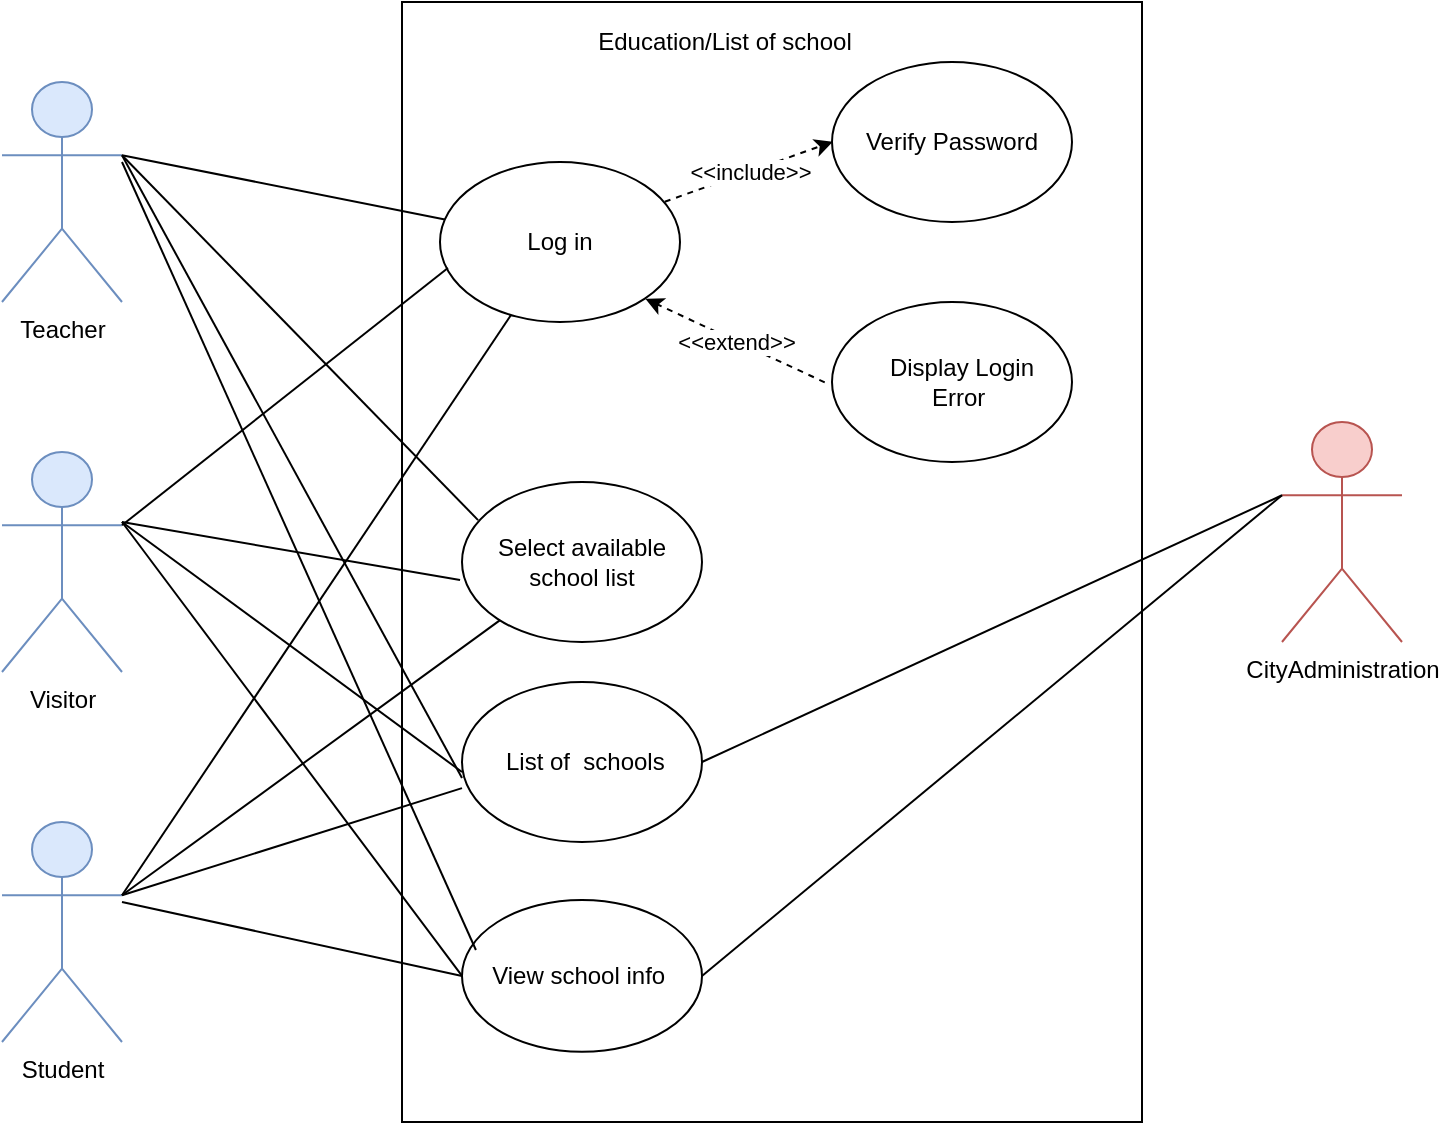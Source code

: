 <mxfile version="14.9.8" type="google"><diagram id="6ZYgE9NdtMWS_G1wkIJz" name="Page-1"><mxGraphModel dx="868" dy="450" grid="1" gridSize="10" guides="1" tooltips="1" connect="1" arrows="1" fold="1" page="1" pageScale="1" pageWidth="827" pageHeight="1169" math="0" shadow="0"><root><mxCell id="0"/><mxCell id="1" parent="0"/><mxCell id="cV21Ycs3bEAOudCH_p5i-1" value="" style="rounded=0;whiteSpace=wrap;html=1;container=1;" vertex="1" parent="1"><mxGeometry x="290" y="60" width="370" height="560" as="geometry"><mxRectangle x="290" y="60" width="50" height="40" as="alternateBounds"/></mxGeometry></mxCell><mxCell id="cV21Ycs3bEAOudCH_p5i-29" value="" style="ellipse;whiteSpace=wrap;html=1;" vertex="1" parent="cV21Ycs3bEAOudCH_p5i-1"><mxGeometry x="30" y="449.003" width="120" height="75.932" as="geometry"/></mxCell><mxCell id="cV21Ycs3bEAOudCH_p5i-30" value="View school info&amp;nbsp;" style="text;html=1;strokeColor=none;fillColor=none;align=center;verticalAlign=middle;whiteSpace=wrap;rounded=0;" vertex="1" parent="cV21Ycs3bEAOudCH_p5i-1"><mxGeometry x="40" y="477.477" width="100" height="18.983" as="geometry"/></mxCell><mxCell id="cV21Ycs3bEAOudCH_p5i-31" style="edgeStyle=orthogonalEdgeStyle;rounded=0;orthogonalLoop=1;jettySize=auto;html=1;exitX=0.5;exitY=1;exitDx=0;exitDy=0;" edge="1" parent="cV21Ycs3bEAOudCH_p5i-1" source="cV21Ycs3bEAOudCH_p5i-30" target="cV21Ycs3bEAOudCH_p5i-30"><mxGeometry relative="1" as="geometry"/></mxCell><mxCell id="cV21Ycs3bEAOudCH_p5i-54" value="Education/List of school" style="text;html=1;strokeColor=none;fillColor=none;align=center;verticalAlign=middle;whiteSpace=wrap;rounded=0;" vertex="1" parent="cV21Ycs3bEAOudCH_p5i-1"><mxGeometry x="90" y="10" width="143" height="20" as="geometry"/></mxCell><mxCell id="cV21Ycs3bEAOudCH_p5i-12" value="" style="ellipse;whiteSpace=wrap;html=1;" vertex="1" parent="1"><mxGeometry x="309" y="140" width="120" height="80" as="geometry"/></mxCell><mxCell id="cV21Ycs3bEAOudCH_p5i-13" value="Log in" style="text;html=1;strokeColor=none;fillColor=none;align=center;verticalAlign=middle;whiteSpace=wrap;rounded=0;" vertex="1" parent="1"><mxGeometry x="349" y="170" width="40" height="20" as="geometry"/></mxCell><mxCell id="cV21Ycs3bEAOudCH_p5i-14" value="" style="ellipse;whiteSpace=wrap;html=1;" vertex="1" parent="1"><mxGeometry x="505" y="90" width="120" height="80" as="geometry"/></mxCell><mxCell id="cV21Ycs3bEAOudCH_p5i-15" value="Verify Password" style="text;html=1;strokeColor=none;fillColor=none;align=center;verticalAlign=middle;whiteSpace=wrap;rounded=0;" vertex="1" parent="1"><mxGeometry x="520" y="120" width="90" height="20" as="geometry"/></mxCell><mxCell id="cV21Ycs3bEAOudCH_p5i-16" value="" style="ellipse;whiteSpace=wrap;html=1;" vertex="1" parent="1"><mxGeometry x="505" y="210" width="120" height="80" as="geometry"/></mxCell><mxCell id="cV21Ycs3bEAOudCH_p5i-17" value="Display Login Error&amp;nbsp;" style="text;html=1;strokeColor=none;fillColor=none;align=center;verticalAlign=middle;whiteSpace=wrap;rounded=0;" vertex="1" parent="1"><mxGeometry x="520" y="240" width="100" height="20" as="geometry"/></mxCell><mxCell id="cV21Ycs3bEAOudCH_p5i-18" value="&amp;lt;&amp;lt;include&amp;gt;&amp;gt;" style="edgeLabel;resizable=0;html=1;align=center;verticalAlign=middle;" connectable="0" vertex="1" parent="1"><mxGeometry x="463.378" y="144.865" as="geometry"/></mxCell><mxCell id="cV21Ycs3bEAOudCH_p5i-19" value="&amp;lt;&amp;lt;extend&amp;gt;&amp;gt;" style="edgeLabel;resizable=0;html=1;align=center;verticalAlign=middle;" connectable="0" vertex="1" parent="1"><mxGeometry x="456.581" y="229.313" as="geometry"/></mxCell><mxCell id="cV21Ycs3bEAOudCH_p5i-20" value="" style="endArrow=classic;html=1;entryX=0;entryY=0.5;entryDx=0;entryDy=0;dashed=1;" edge="1" parent="1"><mxGeometry relative="1" as="geometry"><mxPoint x="421.38" y="159.86" as="sourcePoint"/><mxPoint x="505.38" y="129.86" as="targetPoint"/></mxGeometry></mxCell><mxCell id="cV21Ycs3bEAOudCH_p5i-21" value="&amp;lt;&amp;lt;include&amp;gt;&amp;gt;" style="edgeLabel;resizable=0;html=1;align=center;verticalAlign=middle;" connectable="0" vertex="1" parent="cV21Ycs3bEAOudCH_p5i-20"><mxGeometry relative="1" as="geometry"/></mxCell><mxCell id="cV21Ycs3bEAOudCH_p5i-22" value="" style="endArrow=classic;html=1;dashed=1;entryX=1;entryY=1;entryDx=0;entryDy=0;" edge="1" parent="1"><mxGeometry relative="1" as="geometry"><mxPoint x="501.37" y="250.17" as="sourcePoint"/><mxPoint x="411.796" y="208.454" as="targetPoint"/></mxGeometry></mxCell><mxCell id="cV21Ycs3bEAOudCH_p5i-23" value="&amp;lt;&amp;lt;extend&amp;gt;&amp;gt;" style="edgeLabel;resizable=0;html=1;align=center;verticalAlign=middle;" connectable="0" vertex="1" parent="cV21Ycs3bEAOudCH_p5i-22"><mxGeometry relative="1" as="geometry"/></mxCell><mxCell id="cV21Ycs3bEAOudCH_p5i-24" value="" style="ellipse;whiteSpace=wrap;html=1;" vertex="1" parent="1"><mxGeometry x="320" y="300" width="120" height="80" as="geometry"/></mxCell><mxCell id="cV21Ycs3bEAOudCH_p5i-25" value="Select available school list" style="text;html=1;strokeColor=none;fillColor=none;align=center;verticalAlign=middle;whiteSpace=wrap;rounded=0;" vertex="1" parent="1"><mxGeometry x="330" y="330" width="100" height="20" as="geometry"/></mxCell><mxCell id="cV21Ycs3bEAOudCH_p5i-26" value="" style="ellipse;whiteSpace=wrap;html=1;" vertex="1" parent="1"><mxGeometry x="320" y="400" width="120" height="80" as="geometry"/></mxCell><mxCell id="cV21Ycs3bEAOudCH_p5i-27" value="&amp;nbsp;List of&amp;nbsp; schools" style="text;html=1;strokeColor=none;fillColor=none;align=center;verticalAlign=middle;whiteSpace=wrap;rounded=0;" vertex="1" parent="1"><mxGeometry x="330" y="430" width="100" height="20" as="geometry"/></mxCell><mxCell id="cV21Ycs3bEAOudCH_p5i-33" value="Student" style="shape=umlActor;verticalLabelPosition=bottom;verticalAlign=top;html=1;outlineConnect=0;fillColor=#dae8fc;strokeColor=#6c8ebf;" vertex="1" parent="1"><mxGeometry x="90" y="470" width="60" height="110" as="geometry"/></mxCell><mxCell id="cV21Ycs3bEAOudCH_p5i-34" value="Visitor" style="shape=umlActor;verticalLabelPosition=bottom;verticalAlign=top;html=1;outlineConnect=0;fillColor=#dae8fc;strokeColor=#6c8ebf;" vertex="1" parent="1"><mxGeometry x="90" y="285" width="60" height="110" as="geometry"/></mxCell><mxCell id="cV21Ycs3bEAOudCH_p5i-36" value="Teacher" style="shape=umlActor;verticalLabelPosition=bottom;verticalAlign=top;html=1;outlineConnect=0;fillColor=#dae8fc;strokeColor=#6c8ebf;" vertex="1" parent="1"><mxGeometry x="90" y="100" width="60" height="110" as="geometry"/></mxCell><mxCell id="cV21Ycs3bEAOudCH_p5i-38" value="" style="endArrow=none;html=1;exitX=1;exitY=0.333;exitDx=0;exitDy=0;exitPerimeter=0;" edge="1" parent="1" source="cV21Ycs3bEAOudCH_p5i-36" target="cV21Ycs3bEAOudCH_p5i-12"><mxGeometry width="50" height="50" relative="1" as="geometry"><mxPoint x="150" y="170" as="sourcePoint"/><mxPoint x="200" y="120" as="targetPoint"/></mxGeometry></mxCell><mxCell id="cV21Ycs3bEAOudCH_p5i-39" value="" style="endArrow=none;html=1;entryX=0.033;entryY=0.663;entryDx=0;entryDy=0;entryPerimeter=0;exitX=1;exitY=0.333;exitDx=0;exitDy=0;exitPerimeter=0;" edge="1" parent="1" source="cV21Ycs3bEAOudCH_p5i-34" target="cV21Ycs3bEAOudCH_p5i-12"><mxGeometry width="50" height="50" relative="1" as="geometry"><mxPoint x="150" y="330" as="sourcePoint"/><mxPoint x="200" y="290" as="targetPoint"/></mxGeometry></mxCell><mxCell id="cV21Ycs3bEAOudCH_p5i-40" value="" style="endArrow=none;html=1;exitX=1;exitY=0.333;exitDx=0;exitDy=0;exitPerimeter=0;" edge="1" parent="1" source="cV21Ycs3bEAOudCH_p5i-33" target="cV21Ycs3bEAOudCH_p5i-12"><mxGeometry width="50" height="50" relative="1" as="geometry"><mxPoint x="140" y="530" as="sourcePoint"/><mxPoint x="190" y="480" as="targetPoint"/></mxGeometry></mxCell><mxCell id="cV21Ycs3bEAOudCH_p5i-41" value="CityAdministration" style="shape=umlActor;verticalLabelPosition=bottom;verticalAlign=top;html=1;outlineConnect=0;fillColor=#f8cecc;strokeColor=#b85450;" vertex="1" parent="1"><mxGeometry x="730" y="270" width="60" height="110" as="geometry"/></mxCell><mxCell id="cV21Ycs3bEAOudCH_p5i-43" value="" style="endArrow=none;html=1;entryX=0;entryY=0.333;entryDx=0;entryDy=0;entryPerimeter=0;exitX=1;exitY=0.5;exitDx=0;exitDy=0;" edge="1" parent="1" source="cV21Ycs3bEAOudCH_p5i-26" target="cV21Ycs3bEAOudCH_p5i-41"><mxGeometry width="50" height="50" relative="1" as="geometry"><mxPoint x="430" y="460" as="sourcePoint"/><mxPoint x="480" y="410" as="targetPoint"/></mxGeometry></mxCell><mxCell id="cV21Ycs3bEAOudCH_p5i-44" value="" style="endArrow=none;html=1;entryX=-0.008;entryY=0.613;entryDx=0;entryDy=0;entryPerimeter=0;" edge="1" parent="1" target="cV21Ycs3bEAOudCH_p5i-24"><mxGeometry width="50" height="50" relative="1" as="geometry"><mxPoint x="150" y="320" as="sourcePoint"/><mxPoint x="480" y="370" as="targetPoint"/></mxGeometry></mxCell><mxCell id="cV21Ycs3bEAOudCH_p5i-45" value="" style="endArrow=none;html=1;entryX=0.067;entryY=0.238;entryDx=0;entryDy=0;entryPerimeter=0;exitX=1;exitY=0.333;exitDx=0;exitDy=0;exitPerimeter=0;" edge="1" parent="1" source="cV21Ycs3bEAOudCH_p5i-36" target="cV21Ycs3bEAOudCH_p5i-24"><mxGeometry width="50" height="50" relative="1" as="geometry"><mxPoint x="160" y="330" as="sourcePoint"/><mxPoint x="329.04" y="359.04" as="targetPoint"/></mxGeometry></mxCell><mxCell id="cV21Ycs3bEAOudCH_p5i-46" value="" style="endArrow=none;html=1;entryX=-0.008;entryY=0.613;entryDx=0;entryDy=0;entryPerimeter=0;exitX=1;exitY=0.333;exitDx=0;exitDy=0;exitPerimeter=0;" edge="1" parent="1" source="cV21Ycs3bEAOudCH_p5i-33"><mxGeometry width="50" height="50" relative="1" as="geometry"><mxPoint x="170" y="340" as="sourcePoint"/><mxPoint x="339.04" y="369.04" as="targetPoint"/></mxGeometry></mxCell><mxCell id="cV21Ycs3bEAOudCH_p5i-47" value="" style="endArrow=none;html=1;entryX=0.058;entryY=0.329;entryDx=0;entryDy=0;entryPerimeter=0;" edge="1" parent="1" target="cV21Ycs3bEAOudCH_p5i-29"><mxGeometry width="50" height="50" relative="1" as="geometry"><mxPoint x="150" y="140" as="sourcePoint"/><mxPoint x="349.04" y="379.04" as="targetPoint"/></mxGeometry></mxCell><mxCell id="cV21Ycs3bEAOudCH_p5i-48" value="" style="endArrow=none;html=1;entryX=0;entryY=0.5;entryDx=0;entryDy=0;" edge="1" parent="1" target="cV21Ycs3bEAOudCH_p5i-29"><mxGeometry width="50" height="50" relative="1" as="geometry"><mxPoint x="150" y="320" as="sourcePoint"/><mxPoint x="359.04" y="389.04" as="targetPoint"/></mxGeometry></mxCell><mxCell id="cV21Ycs3bEAOudCH_p5i-49" value="" style="endArrow=none;html=1;entryX=0;entryY=0.5;entryDx=0;entryDy=0;" edge="1" parent="1" target="cV21Ycs3bEAOudCH_p5i-29"><mxGeometry width="50" height="50" relative="1" as="geometry"><mxPoint x="150" y="510" as="sourcePoint"/><mxPoint x="369.04" y="399.04" as="targetPoint"/></mxGeometry></mxCell><mxCell id="cV21Ycs3bEAOudCH_p5i-50" value="" style="endArrow=none;html=1;entryX=0;entryY=0.333;entryDx=0;entryDy=0;entryPerimeter=0;exitX=1;exitY=0.5;exitDx=0;exitDy=0;" edge="1" parent="1" source="cV21Ycs3bEAOudCH_p5i-29" target="cV21Ycs3bEAOudCH_p5i-41"><mxGeometry width="50" height="50" relative="1" as="geometry"><mxPoint x="440" y="590" as="sourcePoint"/><mxPoint x="490" y="540" as="targetPoint"/></mxGeometry></mxCell><mxCell id="cV21Ycs3bEAOudCH_p5i-51" value="" style="endArrow=none;html=1;entryX=0;entryY=0.6;entryDx=0;entryDy=0;entryPerimeter=0;exitX=1;exitY=0.333;exitDx=0;exitDy=0;exitPerimeter=0;" edge="1" parent="1" source="cV21Ycs3bEAOudCH_p5i-36" target="cV21Ycs3bEAOudCH_p5i-26"><mxGeometry width="50" height="50" relative="1" as="geometry"><mxPoint x="160" y="140" as="sourcePoint"/><mxPoint x="270" y="190" as="targetPoint"/></mxGeometry></mxCell><mxCell id="cV21Ycs3bEAOudCH_p5i-52" value="" style="endArrow=none;html=1;" edge="1" parent="1"><mxGeometry width="50" height="50" relative="1" as="geometry"><mxPoint x="150" y="320" as="sourcePoint"/><mxPoint x="320" y="445" as="targetPoint"/></mxGeometry></mxCell><mxCell id="cV21Ycs3bEAOudCH_p5i-53" value="" style="endArrow=none;html=1;entryX=0;entryY=0.663;entryDx=0;entryDy=0;entryPerimeter=0;exitX=1;exitY=0.333;exitDx=0;exitDy=0;exitPerimeter=0;" edge="1" parent="1" source="cV21Ycs3bEAOudCH_p5i-33" target="cV21Ycs3bEAOudCH_p5i-26"><mxGeometry width="50" height="50" relative="1" as="geometry"><mxPoint x="150" y="590" as="sourcePoint"/><mxPoint x="200" y="540" as="targetPoint"/></mxGeometry></mxCell></root></mxGraphModel></diagram></mxfile>